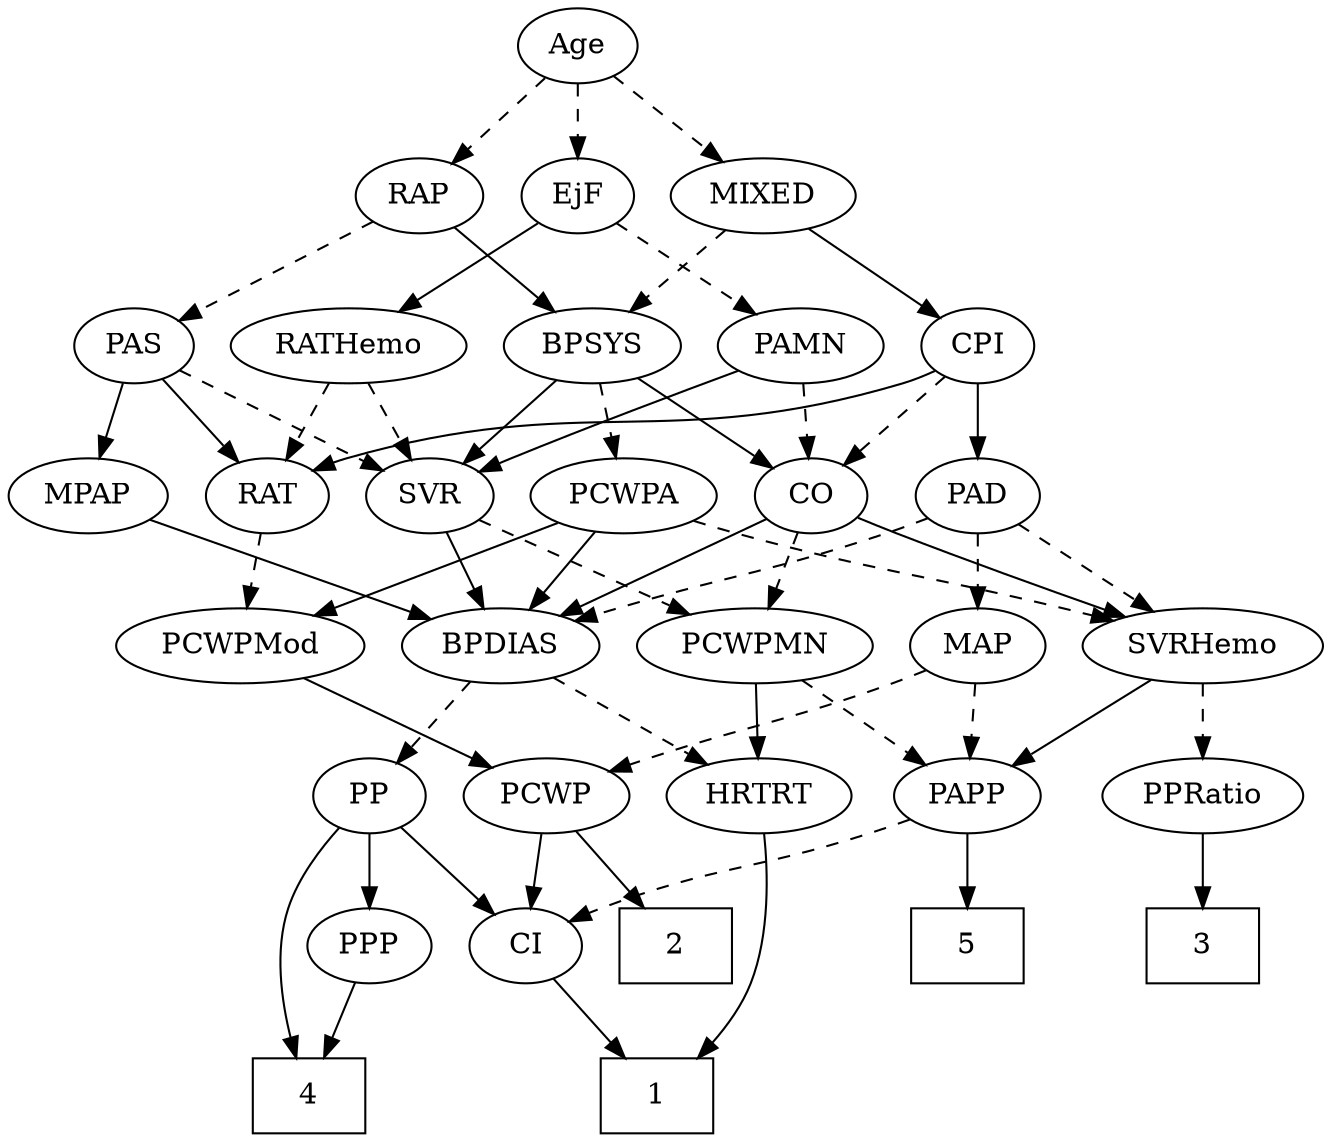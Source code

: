 strict digraph {
	graph [bb="0,0,585.14,540"];
	node [label="\N"];
	1	[height=0.5,
		pos="266.1,18",
		shape=box,
		width=0.75];
	2	[height=0.5,
		pos="383.1,90",
		shape=box,
		width=0.75];
	3	[height=0.5,
		pos="535.1,90",
		shape=box,
		width=0.75];
	4	[height=0.5,
		pos="175.1,18",
		shape=box,
		width=0.75];
	5	[height=0.5,
		pos="455.1,90",
		shape=box,
		width=0.75];
	Age	[height=0.5,
		pos="233.1,522",
		width=0.75];
	EjF	[height=0.5,
		pos="233.1,450",
		width=0.75];
	Age -> EjF	[pos="e,233.1,468.1 233.1,503.7 233.1,495.98 233.1,486.71 233.1,478.11",
		style=dashed];
	RAP	[height=0.5,
		pos="160.1,450",
		width=0.77632];
	Age -> RAP	[pos="e,175.1,465.38 218.32,506.83 208,496.94 194.04,483.55 182.37,472.36",
		style=dashed];
	MIXED	[height=0.5,
		pos="325.1,450",
		width=1.1193];
	Age -> MIXED	[pos="e,305.64,465.8 250.4,507.83 263.66,497.74 282.23,483.62 297.53,471.98",
		style=dashed];
	PAMN	[height=0.5,
		pos="233.1,378",
		width=1.011];
	EjF -> PAMN	[pos="e,233.1,396.1 233.1,431.7 233.1,423.98 233.1,414.71 233.1,406.11",
		style=dashed];
	RATHemo	[height=0.5,
		pos="129.1,378",
		width=1.3721];
	EjF -> RATHemo	[pos="e,151.51,394.09 214.5,436.49 199.34,426.28 177.6,411.65 159.86,399.7",
		style=solid];
	BPSYS	[height=0.5,
		pos="325.1,378",
		width=1.0471];
	RAP -> BPSYS	[pos="e,297.25,390.17 182.34,438.61 187.19,436.4 192.3,434.09 197.1,432 227.49,418.73 262.28,404.38 287.91,393.96",
		style=solid];
	PAS	[height=0.5,
		pos="35.097,378",
		width=0.75];
	RAP -> PAS	[pos="e,55.036,390.17 139.74,437.6 119.18,426.09 87.254,408.21 64.069,395.22",
		style=dashed];
	MIXED -> BPSYS	[pos="e,325.1,396.1 325.1,431.7 325.1,423.98 325.1,414.71 325.1,406.11",
		style=dashed];
	CPI	[height=0.5,
		pos="408.1,378",
		width=0.75];
	MIXED -> CPI	[pos="e,392.09,392.5 343.11,433.81 355.19,423.62 371.23,410.09 384.35,399.02",
		style=solid];
	MPAP	[height=0.5,
		pos="35.097,306",
		width=0.97491];
	BPDIAS	[height=0.5,
		pos="227.1,234",
		width=1.1735];
	MPAP -> BPDIAS	[pos="e,195.54,246.04 62.049,294.47 67.673,292.3 73.571,290.06 79.097,288 115.06,274.62 156.17,259.94 185.92,249.44",
		style=solid];
	CO	[height=0.5,
		pos="363.1,306",
		width=0.75];
	BPSYS -> CO	[pos="e,354.16,323.47 334.1,360.41 338.65,352.04 344.25,341.71 349.32,332.37",
		style=solid];
	SVR	[height=0.5,
		pos="188.1,306",
		width=0.77632];
	BPSYS -> SVR	[pos="e,209.57,317.97 300.29,364.32 277.31,352.59 243.09,335.1 218.48,322.53",
		style=solid];
	PCWPA	[height=0.5,
		pos="276.1,306",
		width=1.1555];
	BPSYS -> PCWPA	[pos="e,287.74,323.63 313.73,360.76 307.76,352.23 300.3,341.58 293.61,332.02",
		style=dashed];
	PAD	[height=0.5,
		pos="437.1,306",
		width=0.79437];
	SVRHemo	[height=0.5,
		pos="535.1,234",
		width=1.3902];
	PAD -> SVRHemo	[pos="e,513.68,250.3 455.53,291.83 469.6,281.78 489.27,267.73 505.53,256.12",
		style=dashed];
	PAD -> BPDIAS	[pos="e,259.15,245.86 414.79,294.44 409.69,292.18 404.25,289.91 399.1,288 346.49,268.5 331.61,268.87 278.1,252 275.03,251.03 271.86,250.02 \
268.67,248.98",
		style=dashed];
	MAP	[height=0.5,
		pos="436.1,234",
		width=0.84854];
	PAD -> MAP	[pos="e,436.34,252.1 436.85,287.7 436.74,279.98 436.61,270.71 436.48,262.11",
		style=dashed];
	PCWPMN	[height=0.5,
		pos="337.1,234",
		width=1.3902];
	CO -> PCWPMN	[pos="e,343.39,251.96 356.94,288.41 353.94,280.34 350.26,270.43 346.89,261.35",
		style=dashed];
	CO -> SVRHemo	[pos="e,501.3,247.42 384.31,294.69 389.14,292.42 394.27,290.08 399.1,288 429.78,274.8 464.92,261.14 491.79,250.99",
		style=solid];
	CO -> BPDIAS	[pos="e,253.08,248.37 342.44,294.37 321.13,283.4 287.51,266.09 262.05,252.99",
		style=solid];
	PAS -> MPAP	[pos="e,35.097,324.1 35.097,359.7 35.097,351.98 35.097,342.71 35.097,334.11",
		style=solid];
	RAT	[height=0.5,
		pos="115.1,306",
		width=0.75827];
	PAS -> RAT	[pos="e,99.324,320.8 50.902,363.17 62.517,353.01 78.491,339.03 91.598,327.56",
		style=solid];
	PAS -> SVR	[pos="e,165.8,317.28 56.387,366.87 61.216,364.59 66.327,362.2 71.097,360 106.5,343.67 115.6,340.14 151.1,324 152.88,323.19 154.72,322.35 \
156.57,321.51",
		style=dashed];
	PAMN -> CO	[pos="e,342.82,317.92 256.94,364.16 278.59,352.51 310.58,335.28 333.78,322.79",
		style=dashed];
	PAMN -> SVR	[pos="e,198.37,322.99 222.43,360.41 216.92,351.83 210.08,341.19 203.96,331.67",
		style=solid];
	RATHemo -> RAT	[pos="e,118.52,324.1 125.64,359.7 124.09,351.98 122.24,342.71 120.52,334.11",
		style=dashed];
	RATHemo -> SVR	[pos="e,175.02,322.51 143.08,360.41 150.64,351.44 160.1,340.21 168.4,330.37",
		style=dashed];
	CPI -> PAD	[pos="e,430.07,323.96 414.97,360.41 418.32,352.34 422.42,342.43 426.18,333.35",
		style=solid];
	CPI -> CO	[pos="e,373.27,322.82 397.89,361.12 392.25,352.34 385.12,341.26 378.79,331.42",
		style=dashed];
	CPI -> RAT	[pos="e,135.64,317.91 387.55,366.09 382.6,363.8 377.25,361.6 372.1,360 277.06,330.46 246.13,353.54 151.1,324 149.17,323.4 147.21,322.72 \
145.25,321.97",
		style=solid];
	PCWPMod	[height=0.5,
		pos="115.1,234",
		width=1.4443];
	RAT -> PCWPMod	[pos="e,115.1,252.1 115.1,287.7 115.1,279.98 115.1,270.71 115.1,262.11",
		style=dashed];
	SVR -> PCWPMN	[pos="e,307.84,248.75 210.08,294.67 233.36,283.74 270.54,266.27 298.68,253.05",
		style=dashed];
	SVR -> BPDIAS	[pos="e,217.83,251.63 197.14,288.76 201.8,280.4 207.59,270.02 212.83,260.61",
		style=solid];
	PCWP	[height=0.5,
		pos="356.1,162",
		width=0.97491];
	PCWPMod -> PCWP	[pos="e,329.27,173.9 154.13,222.04 161.42,220.02 168.99,217.93 176.1,216 236.44,199.61 252.62,199.3 312.1,180 314.64,179.18 317.25,178.28 \
319.86,177.36",
		style=solid];
	PCWPA -> PCWPMod	[pos="e,146.25,248.54 247.68,292.65 222.14,281.54 184.32,265.1 155.61,252.61",
		style=solid];
	PCWPA -> SVRHemo	[pos="e,497.71,246.04 307.53,294.06 313.97,291.95 320.73,289.83 327.1,288 392.58,269.21 410.24,269.44 476.1,252 479.93,250.99 483.89,249.91 \
487.87,248.8",
		style=dashed];
	PCWPA -> BPDIAS	[pos="e,238.63,251.47 264.48,288.41 258.5,279.87 251.09,269.28 244.45,259.79",
		style=solid];
	PAPP	[height=0.5,
		pos="441.1,162",
		width=0.88464];
	PCWPMN -> PAPP	[pos="e,421.38,176.27 359.66,217.81 375.33,207.26 396.32,193.14 413.06,181.87",
		style=dashed];
	HRTRT	[height=0.5,
		pos="263.1,162",
		width=1.1013];
	PCWPMN -> HRTRT	[pos="e,279.41,178.43 319.93,216.76 310.11,207.47 297.63,195.67 286.87,185.49",
		style=solid];
	PPRatio	[height=0.5,
		pos="535.1,162",
		width=1.1013];
	SVRHemo -> PPRatio	[pos="e,535.1,180.1 535.1,215.7 535.1,207.98 535.1,198.71 535.1,190.11",
		style=dashed];
	SVRHemo -> PAPP	[pos="e,459.67,176.83 514.24,217.46 500.58,207.3 482.61,193.91 467.9,182.96",
		style=solid];
	PP	[height=0.5,
		pos="178.1,162",
		width=0.75];
	BPDIAS -> PP	[pos="e,188.95,178.51 215.48,216.41 209.33,207.62 201.66,196.66 194.87,186.96",
		style=dashed];
	BPDIAS -> HRTRT	[pos="e,254.46,179.79 235.81,216.05 240.01,207.89 245.14,197.91 249.82,188.82",
		style=dashed];
	MAP -> PCWP	[pos="e,373.2,177.97 419.52,218.5 408.41,208.77 393.57,195.79 381.04,184.83",
		style=dashed];
	MAP -> PAPP	[pos="e,439.88,180.1 437.33,215.7 437.88,207.98 438.55,198.71 439.16,190.11",
		style=dashed];
	PP -> 4	[pos="e,164.47,36.444 167.08,145.13 160.74,135.01 153.4,121.33 150.1,108 146.25,92.47 146.6,87.613 150.1,72 152.11,63.009 155.83,53.747 \
159.79,45.53",
		style=solid];
	PPP	[height=0.5,
		pos="186.1,90",
		width=0.75];
	PP -> PPP	[pos="e,184.14,108.1 180.07,143.7 180.96,135.98 182.02,126.71 183,118.11",
		style=solid];
	CI	[height=0.5,
		pos="311.1,90",
		width=0.75];
	PP -> CI	[pos="e,290.36,101.91 198.59,150.22 220.68,138.59 256.08,119.96 281.26,106.7",
		style=solid];
	PPP -> 4	[pos="e,177.81,36.275 183.43,72.055 182.22,64.346 180.76,55.027 179.4,46.364",
		style=solid];
	PPRatio -> 3	[pos="e,535.1,108.1 535.1,143.7 535.1,135.98 535.1,126.71 535.1,118.11",
		style=solid];
	PCWP -> 2	[pos="e,376.43,108.28 362.63,144.05 365.67,136.18 369.36,126.62 372.76,117.79",
		style=solid];
	PCWP -> CI	[pos="e,321.48,107.15 345.66,144.76 340.09,136.11 333.13,125.27 326.91,115.6",
		style=solid];
	CI -> 1	[pos="e,277.21,36.292 300.89,73.116 295.54,64.801 288.86,54.41 282.79,44.963",
		style=solid];
	PAPP -> 5	[pos="e,451.64,108.28 444.49,144.05 446.03,136.35 447.89,127.03 449.62,118.36",
		style=solid];
	PAPP -> CI	[pos="e,331.44,101.96 418.75,148.97 397.09,137.3 364.11,119.55 340.36,106.76",
		style=dashed];
	HRTRT -> 1	[pos="e,265.73,36.189 263.46,143.87 263.97,119.67 264.91,75.211 265.52,46.393",
		style=solid];
}

